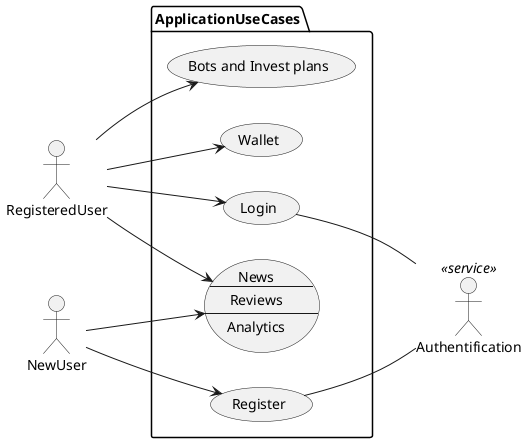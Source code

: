 ```plantuml
@startuml Use Case diagramm

left to right direction

actor Authentification 
Authentification << service >>

package ApplicationUseCases {
  usecase "Wallet" as wallet
  usecase "Bots and Invest plans" as invest
 usecase info as "News
  --
  Reviews
  --
  Analytics"
  usecase login as "Login"
  usecase register as "Register"
}

login -- Authentification
register -- Authentification
RegisteredUser --> wallet
RegisteredUser -> info
RegisteredUser -> login
RegisteredUser -> invest
NewUser --> register
NewUser --> info

@enduml
```
####